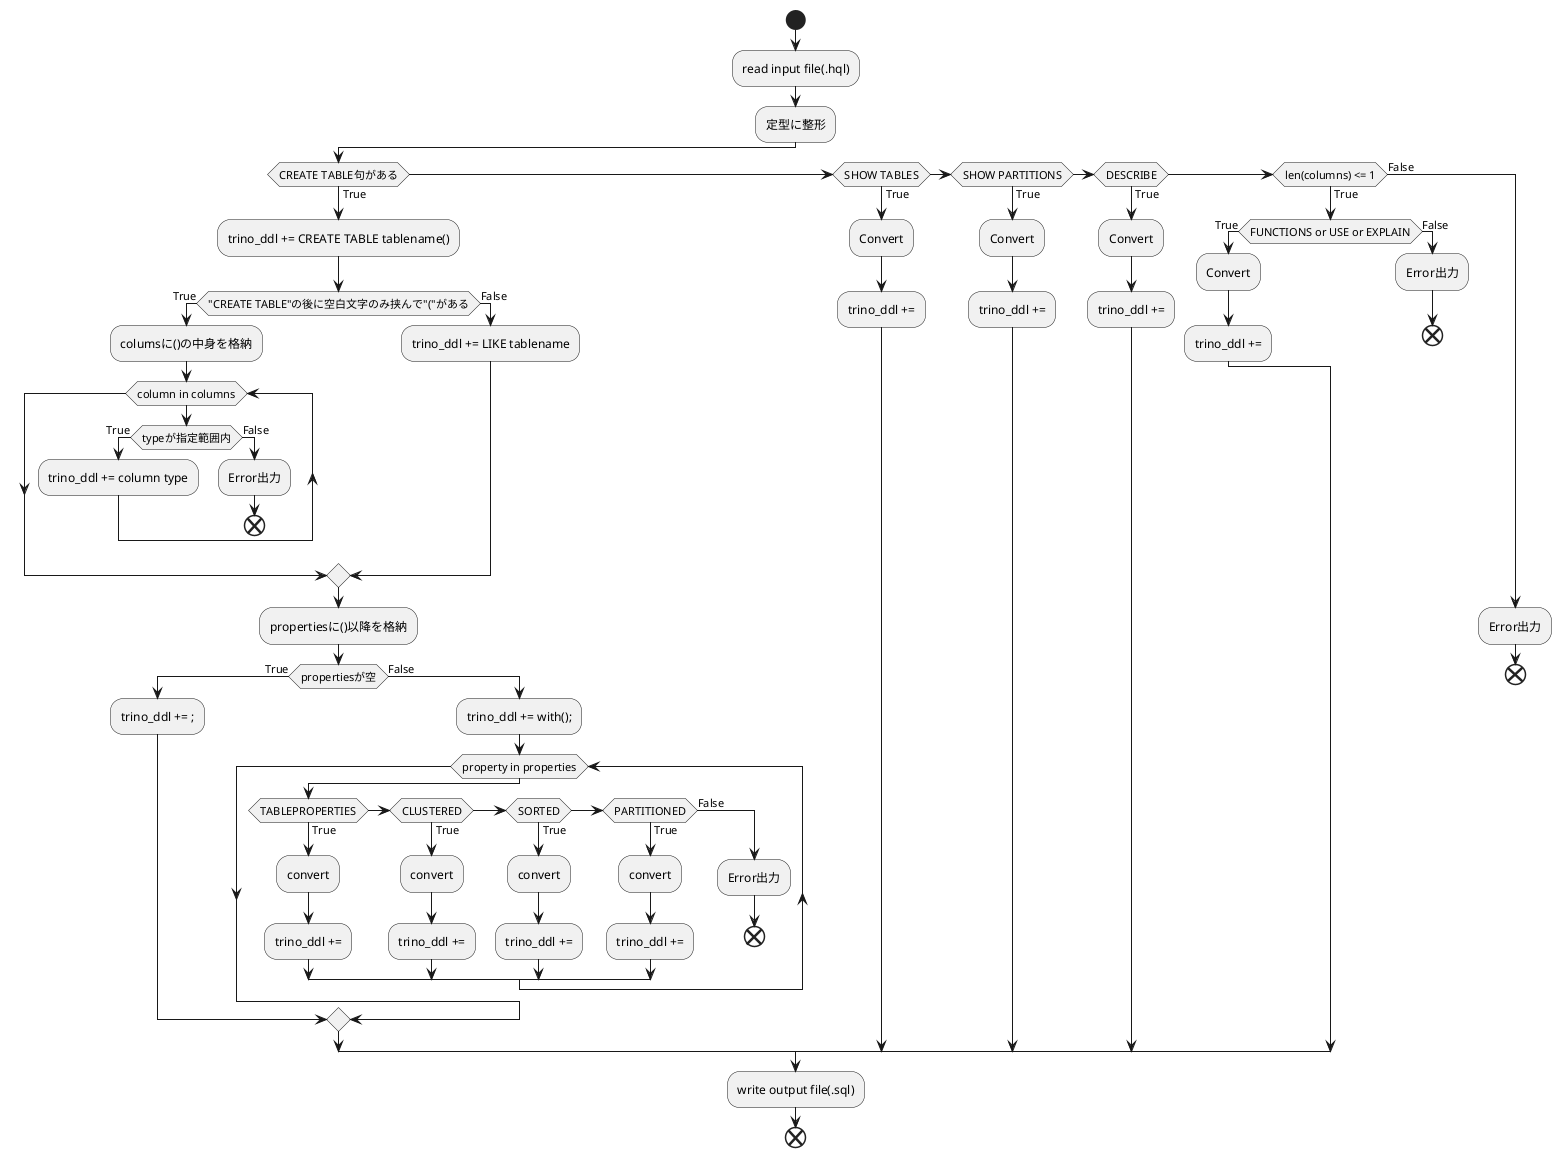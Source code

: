 @startuml name
start
    :read input file(.hql);
    :定型に整形;
    if (CREATE TABLE句がある) then (True)

        :trino_ddl += CREATE TABLE tablename();
        if ("CREATE TABLE"の後に空白文字のみ挟んで"("がある) then (True)
            :columsに()の中身を格納;

            while (column in columns)

                if (typeが指定範囲内) then (True)
                    :trino_ddl += column type; 
                else (False)
                    :Error出力;
                    end
                endif  

            endwhile

        else (False)
            :trino_ddl += LIKE tablename;
        endif

        :propertiesに()以降を格納;

        if (propertiesが空) then (True)
            :trino_ddl += ;;

        else (False)

            :trino_ddl += with();;

            while (property in properties)

                if (TABLEPROPERTIES) then (True)
                    :convert;
                    :trino_ddl +=;
                elseif (CLUSTERED) then (True)
                    :convert;
                    :trino_ddl +=;
                elseif (SORTED) then (True)
                    :convert;
                    :trino_ddl +=;
                elseif (PARTITIONED) then (True)
                    :convert;
                    :trino_ddl +=;
                else (False)
                    :Error出力;
                    end
                endif

            endwhile
        endif



    elseif (SHOW TABLES) then (True)
        :Convert;
        :trino_ddl +=;

    elseif (SHOW PARTITIONS) then (True)
        :Convert;
        :trino_ddl +=;

    elseif (DESCRIBE) then (True)
        :Convert;
        :trino_ddl +=;

    elseif (len(columns) <= 1) then (True)
        if (FUNCTIONS or USE or EXPLAIN) then (True)
            :Convert;
            :trino_ddl +=;
        else (False)
            :Error出力;
        end
        endif

    else (False)
        :Error出力;
        end

    endif

    :write output file(.sql);


end
@enduml